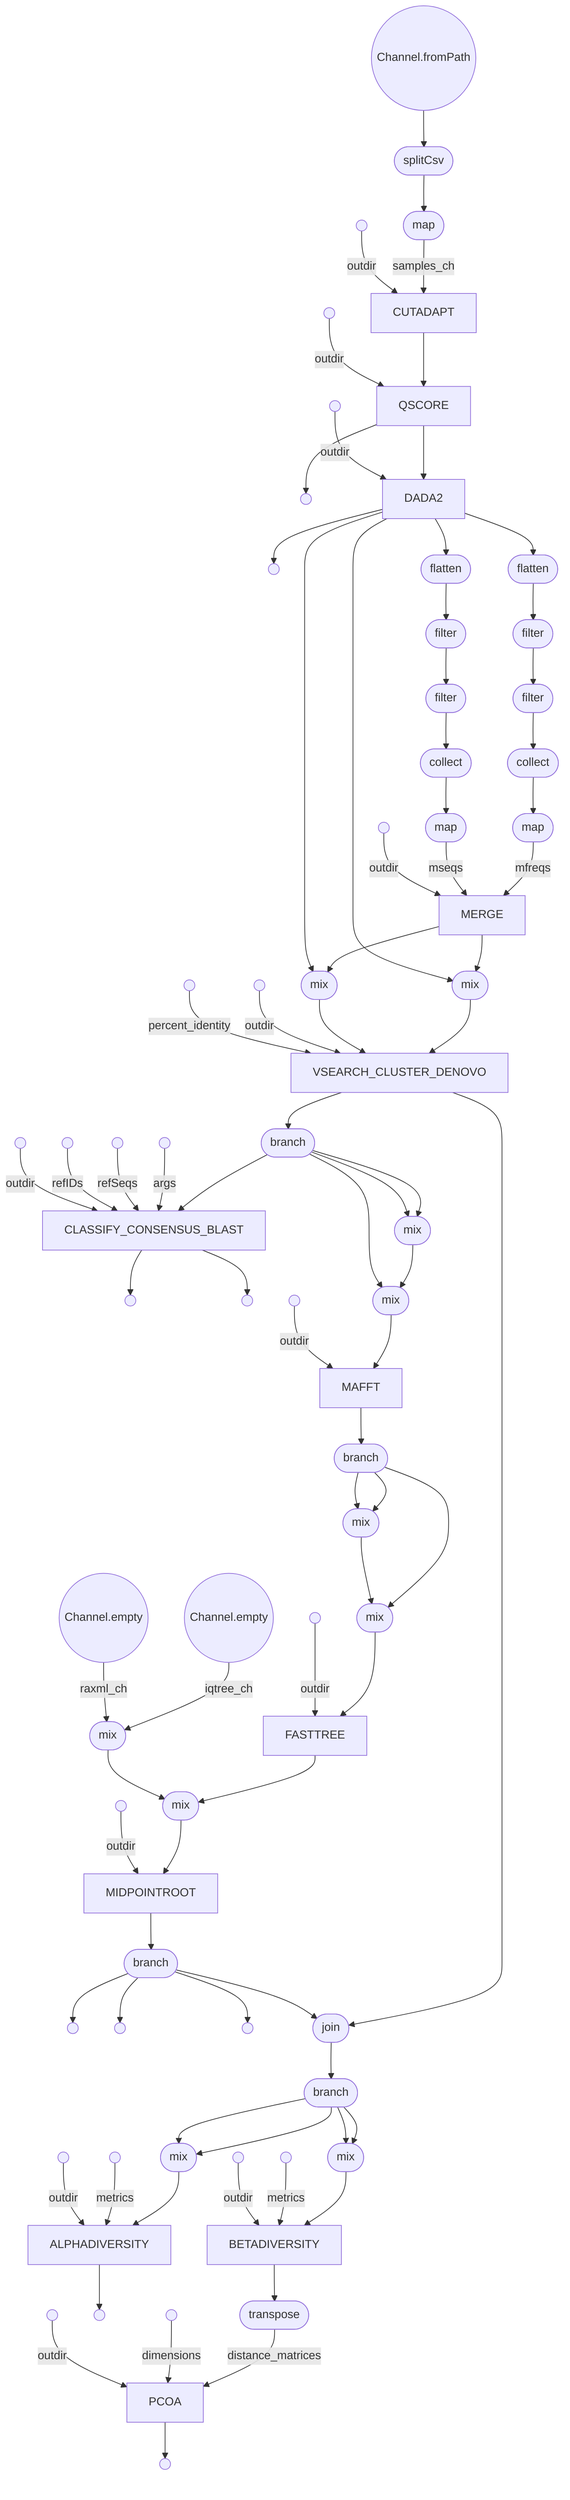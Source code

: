 flowchart TD
    p0((Channel.empty))
    p1((Channel.empty))
    p2((Channel.fromPath))
    p3([splitCsv])
    p4([map])
    p5(( ))
    p6[CUTADAPT]
    p7(( ))
    p8[QSCORE]
    p9(( ))
    p10(( ))
    p11[DADA2]
    p12(( ))
    p13([flatten])
    p14([filter])
    p15([filter])
    p16([collect])
    p17([map])
    p18([flatten])
    p19([filter])
    p20([filter])
    p21([collect])
    p22([map])
    p23(( ))
    p24[MERGE]
    p25([mix])
    p26([mix])
    p27(( ))
    p28(( ))
    p29[VSEARCH_CLUSTER_DENOVO]
    p30([branch])
    p31(( ))
    p32(( ))
    p33(( ))
    p34(( ))
    p35[CLASSIFY_CONSENSUS_BLAST]
    p36(( ))
    p37(( ))
    p38([mix])
    p39([mix])
    p40(( ))
    p41[MAFFT]
    p42([branch])
    p43([mix])
    p44([mix])
    p45(( ))
    p46[FASTTREE]
    p47([mix])
    p48([mix])
    p49(( ))
    p50[MIDPOINTROOT]
    p51([branch])
    p52(( ))
    p53(( ))
    p54(( ))
    p55([join])
    p56([branch])
    p57([mix])
    p58(( ))
    p59(( ))
    p60[BETADIVERSITY]
    p61([transpose])
    p62([mix])
    p63(( ))
    p64(( ))
    p65[ALPHADIVERSITY]
    p66(( ))
    p67(( ))
    p68(( ))
    p69[PCOA]
    p70(( ))
    p0 -->|iqtree_ch| p47
    p1 -->|raxml_ch| p47
    p2 --> p3
    p3 --> p4
    p4 -->|samples_ch| p6
    p5 -->|outdir| p6
    p6 --> p8
    p7 -->|outdir| p8
    p8 --> p11
    p8 --> p9
    p10 -->|outdir| p11
    p11 --> p13
    p11 --> p12
    p11 --> p18
    p13 --> p14
    p14 --> p15
    p15 --> p16
    p16 --> p17
    p17 -->|mfreqs| p24
    p18 --> p19
    p19 --> p20
    p20 --> p21
    p21 --> p22
    p22 -->|mseqs| p24
    p23 -->|outdir| p24
    p24 --> p26
    p24 --> p25
    p11 --> p25
    p25 --> p29
    p11 --> p26
    p26 --> p29
    p27 -->|outdir| p29
    p28 -->|percent_identity| p29
    p29 --> p55
    p29 --> p30
    p30 --> p38
    p30 --> p38
    p30 --> p35
    p31 -->|args| p35
    p32 -->|refSeqs| p35
    p33 -->|refIDs| p35
    p34 -->|outdir| p35
    p35 --> p37
    p35 --> p36
    p38 --> p39
    p30 --> p39
    p39 --> p41
    p40 -->|outdir| p41
    p41 --> p42
    p42 --> p44
    p42 --> p43
    p42 --> p43
    p43 --> p44
    p44 --> p46
    p45 -->|outdir| p46
    p46 --> p48
    p47 --> p48
    p48 --> p50
    p49 -->|outdir| p50
    p50 --> p51
    p51 --> p54
    p51 --> p55
    p51 --> p53
    p51 --> p52
    p55 --> p56
    p56 --> p57
    p56 --> p57
    p56 --> p62
    p57 --> p60
    p58 -->|metrics| p60
    p59 -->|outdir| p60
    p60 --> p61
    p61 -->|distance_matrices| p69
    p56 --> p62
    p62 --> p65
    p63 -->|metrics| p65
    p64 -->|outdir| p65
    p65 --> p66
    p67 -->|dimensions| p69
    p68 -->|outdir| p69
    p69 --> p70